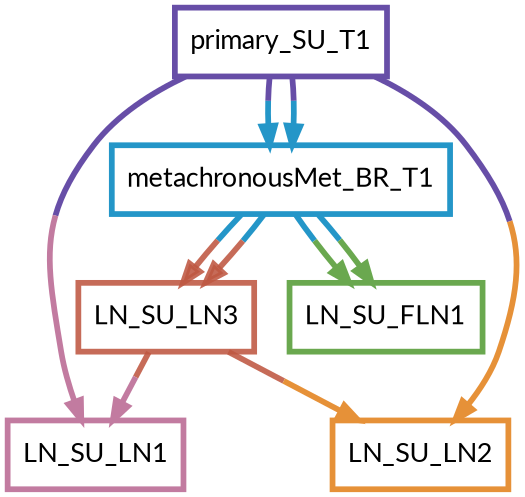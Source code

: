 digraph  {
dpi=600;size=3.5;
LN_SU_FLN1 [color="#6aa84fff", fillcolor=white, fontname=Lato, penwidth="3.0", shape=box];
LN_SU_LN1 [color="#c27ba0ff", fillcolor=white, fontname=Lato, penwidth="3.0", shape=box];
LN_SU_LN2 [color="#e69138ff", fillcolor=white, fontname=Lato, penwidth="3.0", shape=box];
LN_SU_LN3 [color="#be5742e1", fillcolor=white, fontname=Lato, penwidth="3.0", shape=box];
metachronousMet_BR_T1 [color="#2496c8ff", fillcolor=white, fontname=Lato, penwidth="3.0", shape=box];
primary_SU_T1 [color="#674ea7ff", fillcolor=white, fontname=Lato, penwidth="3.0", shape=box];
LN_SU_LN3 -> LN_SU_LN1  [color="#be5742e1;0.5:#c27ba0ff", key=0, penwidth=3];
LN_SU_LN3 -> LN_SU_LN2  [color="#be5742e1;0.5:#e69138ff", key=0, penwidth=3];
metachronousMet_BR_T1 -> LN_SU_FLN1  [color="#2496c8ff;0.5:#6aa84fff", key=0, penwidth=3];
metachronousMet_BR_T1 -> LN_SU_FLN1  [color="#2496c8ff;0.5:#6aa84fff", key=1, penwidth=3];
metachronousMet_BR_T1 -> LN_SU_LN3  [color="#2496c8ff;0.5:#be5742e1", key=0, penwidth=3];
metachronousMet_BR_T1 -> LN_SU_LN3  [color="#2496c8ff;0.5:#be5742e1", key=1, penwidth=3];
primary_SU_T1 -> LN_SU_LN1  [color="#674ea7ff;0.5:#c27ba0ff", key=0, penwidth=3];
primary_SU_T1 -> LN_SU_LN2  [color="#674ea7ff;0.5:#e69138ff", key=0, penwidth=3];
primary_SU_T1 -> metachronousMet_BR_T1  [color="#674ea7ff;0.5:#2496c8ff", key=0, penwidth=3];
primary_SU_T1 -> metachronousMet_BR_T1  [color="#674ea7ff;0.5:#2496c8ff", key=1, penwidth=3];
}
